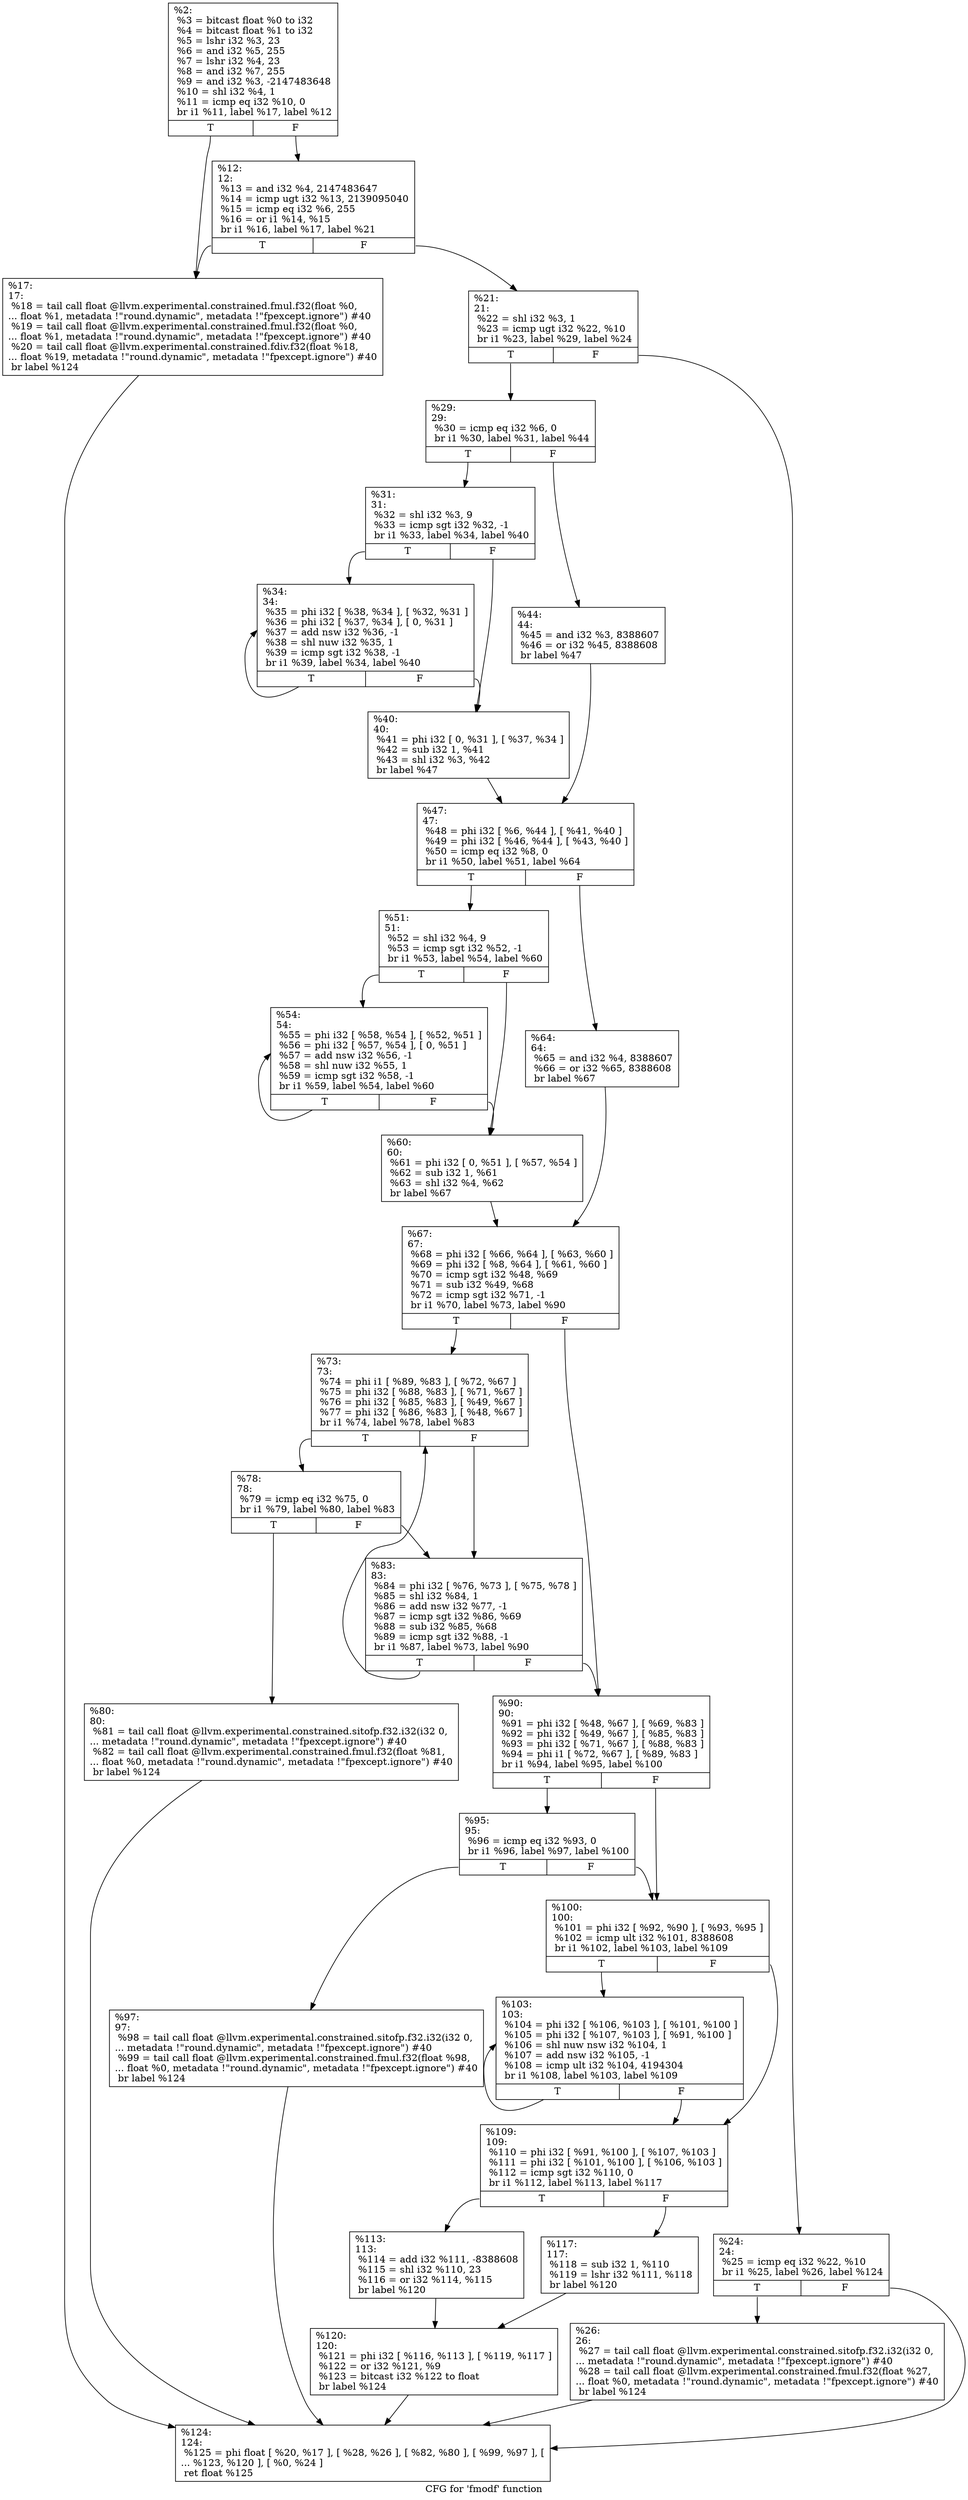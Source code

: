 digraph "CFG for 'fmodf' function" {
	label="CFG for 'fmodf' function";

	Node0x1ee39a0 [shape=record,label="{%2:\l  %3 = bitcast float %0 to i32\l  %4 = bitcast float %1 to i32\l  %5 = lshr i32 %3, 23\l  %6 = and i32 %5, 255\l  %7 = lshr i32 %4, 23\l  %8 = and i32 %7, 255\l  %9 = and i32 %3, -2147483648\l  %10 = shl i32 %4, 1\l  %11 = icmp eq i32 %10, 0\l  br i1 %11, label %17, label %12\l|{<s0>T|<s1>F}}"];
	Node0x1ee39a0:s0 -> Node0x1ee3a40;
	Node0x1ee39a0:s1 -> Node0x1ee39f0;
	Node0x1ee39f0 [shape=record,label="{%12:\l12:                                               \l  %13 = and i32 %4, 2147483647\l  %14 = icmp ugt i32 %13, 2139095040\l  %15 = icmp eq i32 %6, 255\l  %16 = or i1 %14, %15\l  br i1 %16, label %17, label %21\l|{<s0>T|<s1>F}}"];
	Node0x1ee39f0:s0 -> Node0x1ee3a40;
	Node0x1ee39f0:s1 -> Node0x1ee3a90;
	Node0x1ee3a40 [shape=record,label="{%17:\l17:                                               \l  %18 = tail call float @llvm.experimental.constrained.fmul.f32(float %0,\l... float %1, metadata !\"round.dynamic\", metadata !\"fpexcept.ignore\") #40\l  %19 = tail call float @llvm.experimental.constrained.fmul.f32(float %0,\l... float %1, metadata !\"round.dynamic\", metadata !\"fpexcept.ignore\") #40\l  %20 = tail call float @llvm.experimental.constrained.fdiv.f32(float %18,\l... float %19, metadata !\"round.dynamic\", metadata !\"fpexcept.ignore\") #40\l  br label %124\l}"];
	Node0x1ee3a40 -> Node0x1ee4300;
	Node0x1ee3a90 [shape=record,label="{%21:\l21:                                               \l  %22 = shl i32 %3, 1\l  %23 = icmp ugt i32 %22, %10\l  br i1 %23, label %29, label %24\l|{<s0>T|<s1>F}}"];
	Node0x1ee3a90:s0 -> Node0x1ee3b80;
	Node0x1ee3a90:s1 -> Node0x1ee3ae0;
	Node0x1ee3ae0 [shape=record,label="{%24:\l24:                                               \l  %25 = icmp eq i32 %22, %10\l  br i1 %25, label %26, label %124\l|{<s0>T|<s1>F}}"];
	Node0x1ee3ae0:s0 -> Node0x1ee3b30;
	Node0x1ee3ae0:s1 -> Node0x1ee4300;
	Node0x1ee3b30 [shape=record,label="{%26:\l26:                                               \l  %27 = tail call float @llvm.experimental.constrained.sitofp.f32.i32(i32 0,\l... metadata !\"round.dynamic\", metadata !\"fpexcept.ignore\") #40\l  %28 = tail call float @llvm.experimental.constrained.fmul.f32(float %27,\l... float %0, metadata !\"round.dynamic\", metadata !\"fpexcept.ignore\") #40\l  br label %124\l}"];
	Node0x1ee3b30 -> Node0x1ee4300;
	Node0x1ee3b80 [shape=record,label="{%29:\l29:                                               \l  %30 = icmp eq i32 %6, 0\l  br i1 %30, label %31, label %44\l|{<s0>T|<s1>F}}"];
	Node0x1ee3b80:s0 -> Node0x1ee3bd0;
	Node0x1ee3b80:s1 -> Node0x1ee3cc0;
	Node0x1ee3bd0 [shape=record,label="{%31:\l31:                                               \l  %32 = shl i32 %3, 9\l  %33 = icmp sgt i32 %32, -1\l  br i1 %33, label %34, label %40\l|{<s0>T|<s1>F}}"];
	Node0x1ee3bd0:s0 -> Node0x1ee3c20;
	Node0x1ee3bd0:s1 -> Node0x1ee3c70;
	Node0x1ee3c20 [shape=record,label="{%34:\l34:                                               \l  %35 = phi i32 [ %38, %34 ], [ %32, %31 ]\l  %36 = phi i32 [ %37, %34 ], [ 0, %31 ]\l  %37 = add nsw i32 %36, -1\l  %38 = shl nuw i32 %35, 1\l  %39 = icmp sgt i32 %38, -1\l  br i1 %39, label %34, label %40\l|{<s0>T|<s1>F}}"];
	Node0x1ee3c20:s0 -> Node0x1ee3c20;
	Node0x1ee3c20:s1 -> Node0x1ee3c70;
	Node0x1ee3c70 [shape=record,label="{%40:\l40:                                               \l  %41 = phi i32 [ 0, %31 ], [ %37, %34 ]\l  %42 = sub i32 1, %41\l  %43 = shl i32 %3, %42\l  br label %47\l}"];
	Node0x1ee3c70 -> Node0x1ee3d10;
	Node0x1ee3cc0 [shape=record,label="{%44:\l44:                                               \l  %45 = and i32 %3, 8388607\l  %46 = or i32 %45, 8388608\l  br label %47\l}"];
	Node0x1ee3cc0 -> Node0x1ee3d10;
	Node0x1ee3d10 [shape=record,label="{%47:\l47:                                               \l  %48 = phi i32 [ %6, %44 ], [ %41, %40 ]\l  %49 = phi i32 [ %46, %44 ], [ %43, %40 ]\l  %50 = icmp eq i32 %8, 0\l  br i1 %50, label %51, label %64\l|{<s0>T|<s1>F}}"];
	Node0x1ee3d10:s0 -> Node0x1ee3d60;
	Node0x1ee3d10:s1 -> Node0x1ee3e50;
	Node0x1ee3d60 [shape=record,label="{%51:\l51:                                               \l  %52 = shl i32 %4, 9\l  %53 = icmp sgt i32 %52, -1\l  br i1 %53, label %54, label %60\l|{<s0>T|<s1>F}}"];
	Node0x1ee3d60:s0 -> Node0x1ee3db0;
	Node0x1ee3d60:s1 -> Node0x1ee3e00;
	Node0x1ee3db0 [shape=record,label="{%54:\l54:                                               \l  %55 = phi i32 [ %58, %54 ], [ %52, %51 ]\l  %56 = phi i32 [ %57, %54 ], [ 0, %51 ]\l  %57 = add nsw i32 %56, -1\l  %58 = shl nuw i32 %55, 1\l  %59 = icmp sgt i32 %58, -1\l  br i1 %59, label %54, label %60\l|{<s0>T|<s1>F}}"];
	Node0x1ee3db0:s0 -> Node0x1ee3db0;
	Node0x1ee3db0:s1 -> Node0x1ee3e00;
	Node0x1ee3e00 [shape=record,label="{%60:\l60:                                               \l  %61 = phi i32 [ 0, %51 ], [ %57, %54 ]\l  %62 = sub i32 1, %61\l  %63 = shl i32 %4, %62\l  br label %67\l}"];
	Node0x1ee3e00 -> Node0x1ee3ea0;
	Node0x1ee3e50 [shape=record,label="{%64:\l64:                                               \l  %65 = and i32 %4, 8388607\l  %66 = or i32 %65, 8388608\l  br label %67\l}"];
	Node0x1ee3e50 -> Node0x1ee3ea0;
	Node0x1ee3ea0 [shape=record,label="{%67:\l67:                                               \l  %68 = phi i32 [ %66, %64 ], [ %63, %60 ]\l  %69 = phi i32 [ %8, %64 ], [ %61, %60 ]\l  %70 = icmp sgt i32 %48, %69\l  %71 = sub i32 %49, %68\l  %72 = icmp sgt i32 %71, -1\l  br i1 %70, label %73, label %90\l|{<s0>T|<s1>F}}"];
	Node0x1ee3ea0:s0 -> Node0x1ee3ef0;
	Node0x1ee3ea0:s1 -> Node0x1ee4030;
	Node0x1ee3ef0 [shape=record,label="{%73:\l73:                                               \l  %74 = phi i1 [ %89, %83 ], [ %72, %67 ]\l  %75 = phi i32 [ %88, %83 ], [ %71, %67 ]\l  %76 = phi i32 [ %85, %83 ], [ %49, %67 ]\l  %77 = phi i32 [ %86, %83 ], [ %48, %67 ]\l  br i1 %74, label %78, label %83\l|{<s0>T|<s1>F}}"];
	Node0x1ee3ef0:s0 -> Node0x1ee3f40;
	Node0x1ee3ef0:s1 -> Node0x1ee3fe0;
	Node0x1ee3f40 [shape=record,label="{%78:\l78:                                               \l  %79 = icmp eq i32 %75, 0\l  br i1 %79, label %80, label %83\l|{<s0>T|<s1>F}}"];
	Node0x1ee3f40:s0 -> Node0x1ee3f90;
	Node0x1ee3f40:s1 -> Node0x1ee3fe0;
	Node0x1ee3f90 [shape=record,label="{%80:\l80:                                               \l  %81 = tail call float @llvm.experimental.constrained.sitofp.f32.i32(i32 0,\l... metadata !\"round.dynamic\", metadata !\"fpexcept.ignore\") #40\l  %82 = tail call float @llvm.experimental.constrained.fmul.f32(float %81,\l... float %0, metadata !\"round.dynamic\", metadata !\"fpexcept.ignore\") #40\l  br label %124\l}"];
	Node0x1ee3f90 -> Node0x1ee4300;
	Node0x1ee3fe0 [shape=record,label="{%83:\l83:                                               \l  %84 = phi i32 [ %76, %73 ], [ %75, %78 ]\l  %85 = shl i32 %84, 1\l  %86 = add nsw i32 %77, -1\l  %87 = icmp sgt i32 %86, %69\l  %88 = sub i32 %85, %68\l  %89 = icmp sgt i32 %88, -1\l  br i1 %87, label %73, label %90\l|{<s0>T|<s1>F}}"];
	Node0x1ee3fe0:s0 -> Node0x1ee3ef0;
	Node0x1ee3fe0:s1 -> Node0x1ee4030;
	Node0x1ee4030 [shape=record,label="{%90:\l90:                                               \l  %91 = phi i32 [ %48, %67 ], [ %69, %83 ]\l  %92 = phi i32 [ %49, %67 ], [ %85, %83 ]\l  %93 = phi i32 [ %71, %67 ], [ %88, %83 ]\l  %94 = phi i1 [ %72, %67 ], [ %89, %83 ]\l  br i1 %94, label %95, label %100\l|{<s0>T|<s1>F}}"];
	Node0x1ee4030:s0 -> Node0x1ee4080;
	Node0x1ee4030:s1 -> Node0x1ee4120;
	Node0x1ee4080 [shape=record,label="{%95:\l95:                                               \l  %96 = icmp eq i32 %93, 0\l  br i1 %96, label %97, label %100\l|{<s0>T|<s1>F}}"];
	Node0x1ee4080:s0 -> Node0x1ee40d0;
	Node0x1ee4080:s1 -> Node0x1ee4120;
	Node0x1ee40d0 [shape=record,label="{%97:\l97:                                               \l  %98 = tail call float @llvm.experimental.constrained.sitofp.f32.i32(i32 0,\l... metadata !\"round.dynamic\", metadata !\"fpexcept.ignore\") #40\l  %99 = tail call float @llvm.experimental.constrained.fmul.f32(float %98,\l... float %0, metadata !\"round.dynamic\", metadata !\"fpexcept.ignore\") #40\l  br label %124\l}"];
	Node0x1ee40d0 -> Node0x1ee4300;
	Node0x1ee4120 [shape=record,label="{%100:\l100:                                              \l  %101 = phi i32 [ %92, %90 ], [ %93, %95 ]\l  %102 = icmp ult i32 %101, 8388608\l  br i1 %102, label %103, label %109\l|{<s0>T|<s1>F}}"];
	Node0x1ee4120:s0 -> Node0x1ee4170;
	Node0x1ee4120:s1 -> Node0x1ee41c0;
	Node0x1ee4170 [shape=record,label="{%103:\l103:                                              \l  %104 = phi i32 [ %106, %103 ], [ %101, %100 ]\l  %105 = phi i32 [ %107, %103 ], [ %91, %100 ]\l  %106 = shl nuw nsw i32 %104, 1\l  %107 = add nsw i32 %105, -1\l  %108 = icmp ult i32 %104, 4194304\l  br i1 %108, label %103, label %109\l|{<s0>T|<s1>F}}"];
	Node0x1ee4170:s0 -> Node0x1ee4170;
	Node0x1ee4170:s1 -> Node0x1ee41c0;
	Node0x1ee41c0 [shape=record,label="{%109:\l109:                                              \l  %110 = phi i32 [ %91, %100 ], [ %107, %103 ]\l  %111 = phi i32 [ %101, %100 ], [ %106, %103 ]\l  %112 = icmp sgt i32 %110, 0\l  br i1 %112, label %113, label %117\l|{<s0>T|<s1>F}}"];
	Node0x1ee41c0:s0 -> Node0x1ee4210;
	Node0x1ee41c0:s1 -> Node0x1ee4260;
	Node0x1ee4210 [shape=record,label="{%113:\l113:                                              \l  %114 = add i32 %111, -8388608\l  %115 = shl i32 %110, 23\l  %116 = or i32 %114, %115\l  br label %120\l}"];
	Node0x1ee4210 -> Node0x1ee42b0;
	Node0x1ee4260 [shape=record,label="{%117:\l117:                                              \l  %118 = sub i32 1, %110\l  %119 = lshr i32 %111, %118\l  br label %120\l}"];
	Node0x1ee4260 -> Node0x1ee42b0;
	Node0x1ee42b0 [shape=record,label="{%120:\l120:                                              \l  %121 = phi i32 [ %116, %113 ], [ %119, %117 ]\l  %122 = or i32 %121, %9\l  %123 = bitcast i32 %122 to float\l  br label %124\l}"];
	Node0x1ee42b0 -> Node0x1ee4300;
	Node0x1ee4300 [shape=record,label="{%124:\l124:                                              \l  %125 = phi float [ %20, %17 ], [ %28, %26 ], [ %82, %80 ], [ %99, %97 ], [\l... %123, %120 ], [ %0, %24 ]\l  ret float %125\l}"];
}
